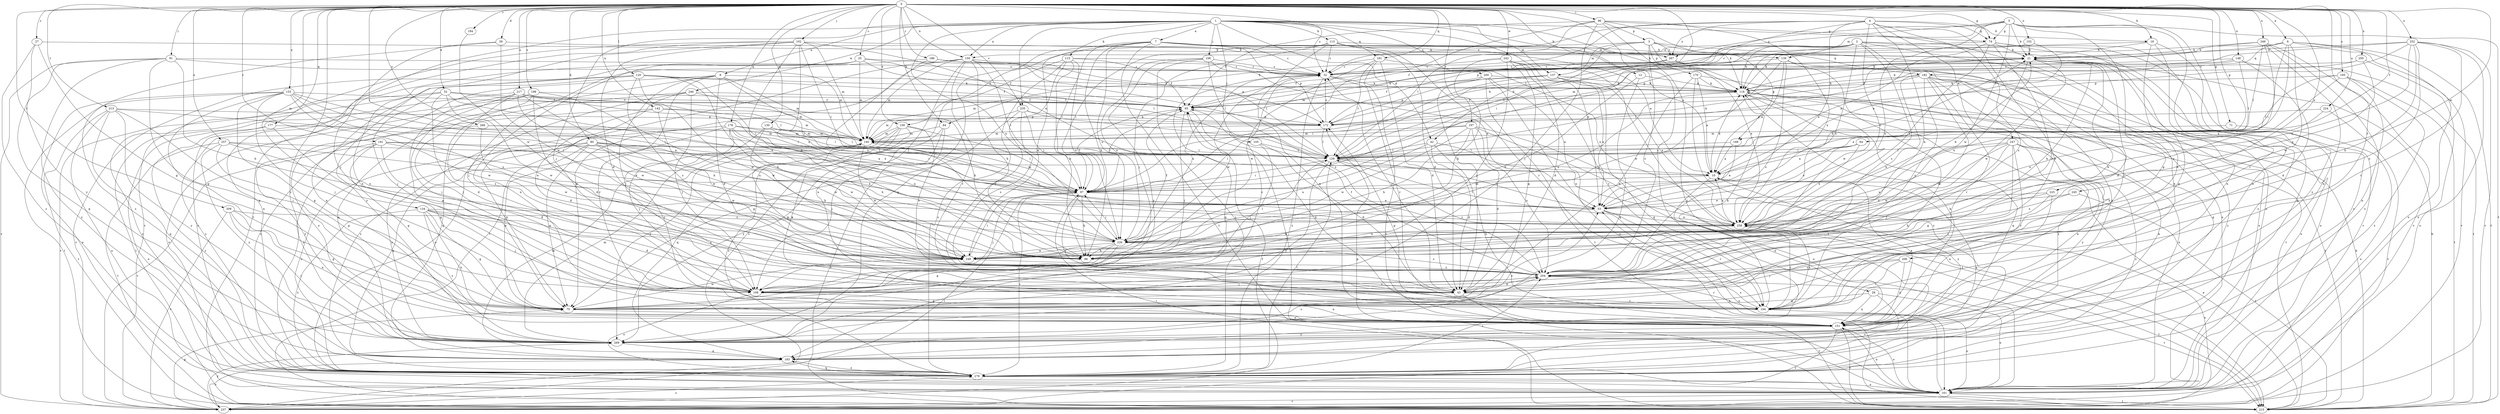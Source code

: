 strict digraph  {
0;
1;
2;
3;
4;
5;
6;
7;
8;
10;
12;
18;
21;
25;
27;
28;
32;
39;
42;
43;
52;
53;
64;
65;
71;
74;
75;
80;
84;
86;
91;
96;
97;
102;
105;
106;
108;
113;
115;
118;
120;
129;
130;
134;
137;
139;
140;
142;
148;
150;
151;
152;
153;
159;
161;
168;
170;
172;
177;
178;
181;
182;
183;
184;
186;
191;
194;
195;
197;
198;
200;
204;
206;
209;
213;
215;
217;
224;
225;
226;
235;
237;
242;
245;
246;
247;
248;
249;
250;
252;
257;
258;
266;
267;
269;
279;
0 -> 6  [label=a];
0 -> 12  [label=b];
0 -> 18  [label=b];
0 -> 25  [label=c];
0 -> 27  [label=c];
0 -> 28  [label=c];
0 -> 32  [label=c];
0 -> 39  [label=d];
0 -> 52  [label=e];
0 -> 64  [label=f];
0 -> 71  [label=g];
0 -> 74  [label=g];
0 -> 80  [label=h];
0 -> 84  [label=h];
0 -> 91  [label=i];
0 -> 96  [label=i];
0 -> 97  [label=i];
0 -> 102  [label=j];
0 -> 120  [label=l];
0 -> 129  [label=l];
0 -> 130  [label=m];
0 -> 134  [label=m];
0 -> 142  [label=n];
0 -> 148  [label=n];
0 -> 150  [label=n];
0 -> 152  [label=o];
0 -> 153  [label=o];
0 -> 159  [label=o];
0 -> 168  [label=p];
0 -> 177  [label=q];
0 -> 178  [label=q];
0 -> 181  [label=q];
0 -> 184  [label=r];
0 -> 186  [label=r];
0 -> 191  [label=r];
0 -> 195  [label=s];
0 -> 197  [label=s];
0 -> 198  [label=s];
0 -> 206  [label=t];
0 -> 209  [label=t];
0 -> 213  [label=t];
0 -> 217  [label=u];
0 -> 224  [label=u];
0 -> 225  [label=u];
0 -> 235  [label=v];
0 -> 242  [label=w];
0 -> 245  [label=w];
0 -> 249  [label=x];
0 -> 250  [label=x];
0 -> 252  [label=x];
0 -> 257  [label=x];
0 -> 266  [label=y];
0 -> 279  [label=z];
1 -> 7  [label=a];
1 -> 8  [label=a];
1 -> 10  [label=a];
1 -> 42  [label=d];
1 -> 53  [label=e];
1 -> 74  [label=g];
1 -> 105  [label=j];
1 -> 106  [label=j];
1 -> 108  [label=j];
1 -> 113  [label=k];
1 -> 115  [label=k];
1 -> 118  [label=k];
1 -> 137  [label=m];
1 -> 150  [label=n];
1 -> 181  [label=q];
1 -> 200  [label=s];
1 -> 215  [label=t];
1 -> 226  [label=u];
1 -> 235  [label=v];
1 -> 246  [label=w];
2 -> 65  [label=f];
2 -> 97  [label=i];
2 -> 118  [label=k];
2 -> 129  [label=l];
2 -> 150  [label=n];
2 -> 151  [label=n];
2 -> 194  [label=r];
2 -> 204  [label=s];
2 -> 237  [label=v];
2 -> 258  [label=x];
2 -> 279  [label=z];
3 -> 42  [label=d];
3 -> 137  [label=m];
3 -> 159  [label=o];
3 -> 161  [label=o];
3 -> 168  [label=p];
3 -> 170  [label=p];
3 -> 204  [label=s];
3 -> 258  [label=x];
3 -> 267  [label=y];
4 -> 18  [label=b];
4 -> 32  [label=c];
4 -> 43  [label=d];
4 -> 53  [label=e];
4 -> 74  [label=g];
4 -> 84  [label=h];
4 -> 86  [label=h];
4 -> 97  [label=i];
4 -> 204  [label=s];
4 -> 247  [label=w];
4 -> 258  [label=x];
4 -> 267  [label=y];
5 -> 21  [label=b];
5 -> 74  [label=g];
5 -> 75  [label=g];
5 -> 139  [label=m];
5 -> 161  [label=o];
5 -> 172  [label=p];
5 -> 194  [label=r];
5 -> 215  [label=t];
5 -> 226  [label=u];
5 -> 248  [label=w];
5 -> 267  [label=y];
6 -> 21  [label=b];
6 -> 97  [label=i];
6 -> 161  [label=o];
6 -> 172  [label=p];
6 -> 182  [label=q];
6 -> 215  [label=t];
6 -> 237  [label=v];
6 -> 248  [label=w];
6 -> 258  [label=x];
7 -> 32  [label=c];
7 -> 86  [label=h];
7 -> 97  [label=i];
7 -> 139  [label=m];
7 -> 172  [label=p];
7 -> 182  [label=q];
7 -> 215  [label=t];
7 -> 226  [label=u];
7 -> 248  [label=w];
7 -> 267  [label=y];
7 -> 269  [label=y];
8 -> 43  [label=d];
8 -> 97  [label=i];
8 -> 108  [label=j];
8 -> 118  [label=k];
8 -> 140  [label=m];
8 -> 161  [label=o];
8 -> 183  [label=q];
8 -> 194  [label=r];
10 -> 97  [label=i];
10 -> 118  [label=k];
10 -> 151  [label=n];
10 -> 183  [label=q];
10 -> 269  [label=y];
12 -> 86  [label=h];
12 -> 118  [label=k];
12 -> 183  [label=q];
18 -> 21  [label=b];
18 -> 43  [label=d];
18 -> 140  [label=m];
18 -> 151  [label=n];
18 -> 269  [label=y];
21 -> 32  [label=c];
21 -> 43  [label=d];
21 -> 75  [label=g];
21 -> 86  [label=h];
21 -> 161  [label=o];
21 -> 226  [label=u];
21 -> 248  [label=w];
25 -> 32  [label=c];
25 -> 65  [label=f];
25 -> 129  [label=l];
25 -> 140  [label=m];
25 -> 151  [label=n];
25 -> 161  [label=o];
25 -> 269  [label=y];
27 -> 21  [label=b];
27 -> 75  [label=g];
27 -> 269  [label=y];
27 -> 279  [label=z];
28 -> 75  [label=g];
28 -> 151  [label=n];
28 -> 161  [label=o];
28 -> 279  [label=z];
32 -> 118  [label=k];
32 -> 183  [label=q];
32 -> 194  [label=r];
32 -> 226  [label=u];
32 -> 248  [label=w];
32 -> 279  [label=z];
39 -> 21  [label=b];
39 -> 108  [label=j];
39 -> 248  [label=w];
39 -> 279  [label=z];
42 -> 43  [label=d];
42 -> 129  [label=l];
42 -> 151  [label=n];
42 -> 226  [label=u];
42 -> 258  [label=x];
43 -> 32  [label=c];
43 -> 75  [label=g];
43 -> 140  [label=m];
43 -> 194  [label=r];
43 -> 215  [label=t];
52 -> 43  [label=d];
52 -> 53  [label=e];
52 -> 65  [label=f];
52 -> 129  [label=l];
52 -> 237  [label=v];
52 -> 248  [label=w];
52 -> 279  [label=z];
53 -> 21  [label=b];
53 -> 161  [label=o];
53 -> 194  [label=r];
53 -> 248  [label=w];
53 -> 258  [label=x];
64 -> 10  [label=a];
64 -> 53  [label=e];
64 -> 129  [label=l];
64 -> 258  [label=x];
65 -> 21  [label=b];
65 -> 97  [label=i];
65 -> 108  [label=j];
65 -> 151  [label=n];
65 -> 172  [label=p];
71 -> 140  [label=m];
71 -> 161  [label=o];
74 -> 10  [label=a];
74 -> 21  [label=b];
74 -> 118  [label=k];
74 -> 151  [label=n];
74 -> 183  [label=q];
74 -> 204  [label=s];
74 -> 258  [label=x];
75 -> 32  [label=c];
75 -> 151  [label=n];
75 -> 248  [label=w];
80 -> 10  [label=a];
80 -> 75  [label=g];
80 -> 86  [label=h];
80 -> 129  [label=l];
80 -> 183  [label=q];
80 -> 248  [label=w];
80 -> 258  [label=x];
80 -> 269  [label=y];
80 -> 279  [label=z];
84 -> 108  [label=j];
84 -> 140  [label=m];
84 -> 215  [label=t];
84 -> 269  [label=y];
91 -> 32  [label=c];
91 -> 75  [label=g];
91 -> 86  [label=h];
91 -> 140  [label=m];
91 -> 183  [label=q];
91 -> 237  [label=v];
91 -> 279  [label=z];
96 -> 65  [label=f];
96 -> 97  [label=i];
96 -> 108  [label=j];
96 -> 118  [label=k];
96 -> 129  [label=l];
96 -> 161  [label=o];
96 -> 258  [label=x];
96 -> 279  [label=z];
96 -> 3  [label=p];
97 -> 53  [label=e];
97 -> 65  [label=f];
97 -> 86  [label=h];
97 -> 108  [label=j];
97 -> 140  [label=m];
97 -> 194  [label=r];
97 -> 279  [label=z];
102 -> 10  [label=a];
102 -> 21  [label=b];
102 -> 43  [label=d];
102 -> 86  [label=h];
102 -> 97  [label=i];
102 -> 140  [label=m];
102 -> 151  [label=n];
102 -> 183  [label=q];
102 -> 226  [label=u];
102 -> 237  [label=v];
105 -> 43  [label=d];
105 -> 108  [label=j];
105 -> 129  [label=l];
106 -> 32  [label=c];
106 -> 53  [label=e];
106 -> 204  [label=s];
106 -> 226  [label=u];
106 -> 269  [label=y];
106 -> 279  [label=z];
108 -> 151  [label=n];
108 -> 204  [label=s];
108 -> 279  [label=z];
113 -> 10  [label=a];
113 -> 21  [label=b];
113 -> 32  [label=c];
113 -> 43  [label=d];
113 -> 97  [label=i];
113 -> 108  [label=j];
113 -> 151  [label=n];
113 -> 194  [label=r];
115 -> 32  [label=c];
115 -> 65  [label=f];
115 -> 86  [label=h];
115 -> 194  [label=r];
115 -> 226  [label=u];
115 -> 237  [label=v];
115 -> 279  [label=z];
118 -> 65  [label=f];
118 -> 161  [label=o];
118 -> 183  [label=q];
118 -> 215  [label=t];
118 -> 226  [label=u];
118 -> 279  [label=z];
120 -> 65  [label=f];
120 -> 86  [label=h];
120 -> 97  [label=i];
120 -> 108  [label=j];
120 -> 118  [label=k];
120 -> 151  [label=n];
120 -> 204  [label=s];
120 -> 237  [label=v];
120 -> 248  [label=w];
129 -> 10  [label=a];
129 -> 21  [label=b];
129 -> 53  [label=e];
129 -> 97  [label=i];
129 -> 204  [label=s];
129 -> 269  [label=y];
130 -> 97  [label=i];
130 -> 108  [label=j];
130 -> 129  [label=l];
130 -> 140  [label=m];
130 -> 248  [label=w];
134 -> 43  [label=d];
134 -> 75  [label=g];
134 -> 108  [label=j];
134 -> 151  [label=n];
134 -> 204  [label=s];
134 -> 258  [label=x];
134 -> 269  [label=y];
134 -> 279  [label=z];
137 -> 53  [label=e];
137 -> 65  [label=f];
137 -> 97  [label=i];
137 -> 118  [label=k];
137 -> 172  [label=p];
137 -> 183  [label=q];
137 -> 258  [label=x];
139 -> 10  [label=a];
139 -> 32  [label=c];
139 -> 194  [label=r];
139 -> 204  [label=s];
139 -> 248  [label=w];
139 -> 269  [label=y];
140 -> 129  [label=l];
140 -> 248  [label=w];
140 -> 258  [label=x];
142 -> 43  [label=d];
142 -> 140  [label=m];
142 -> 172  [label=p];
142 -> 248  [label=w];
142 -> 269  [label=y];
148 -> 32  [label=c];
148 -> 43  [label=d];
148 -> 65  [label=f];
148 -> 118  [label=k];
148 -> 129  [label=l];
148 -> 215  [label=t];
150 -> 32  [label=c];
150 -> 75  [label=g];
150 -> 86  [label=h];
150 -> 97  [label=i];
150 -> 129  [label=l];
150 -> 140  [label=m];
150 -> 151  [label=n];
150 -> 194  [label=r];
150 -> 215  [label=t];
151 -> 10  [label=a];
151 -> 118  [label=k];
151 -> 161  [label=o];
151 -> 172  [label=p];
151 -> 215  [label=t];
151 -> 237  [label=v];
151 -> 269  [label=y];
152 -> 10  [label=a];
152 -> 21  [label=b];
152 -> 32  [label=c];
153 -> 53  [label=e];
153 -> 65  [label=f];
153 -> 75  [label=g];
153 -> 97  [label=i];
153 -> 108  [label=j];
153 -> 151  [label=n];
153 -> 161  [label=o];
153 -> 215  [label=t];
153 -> 226  [label=u];
153 -> 248  [label=w];
159 -> 97  [label=i];
159 -> 140  [label=m];
159 -> 183  [label=q];
159 -> 194  [label=r];
159 -> 204  [label=s];
159 -> 269  [label=y];
159 -> 279  [label=z];
161 -> 53  [label=e];
161 -> 65  [label=f];
161 -> 151  [label=n];
161 -> 172  [label=p];
161 -> 215  [label=t];
161 -> 237  [label=v];
168 -> 10  [label=a];
168 -> 53  [label=e];
168 -> 129  [label=l];
170 -> 10  [label=a];
170 -> 43  [label=d];
170 -> 118  [label=k];
170 -> 215  [label=t];
170 -> 279  [label=z];
172 -> 21  [label=b];
172 -> 32  [label=c];
172 -> 129  [label=l];
172 -> 140  [label=m];
177 -> 75  [label=g];
177 -> 140  [label=m];
177 -> 161  [label=o];
177 -> 279  [label=z];
178 -> 75  [label=g];
178 -> 86  [label=h];
178 -> 129  [label=l];
178 -> 140  [label=m];
178 -> 151  [label=n];
178 -> 194  [label=r];
178 -> 226  [label=u];
178 -> 248  [label=w];
181 -> 32  [label=c];
181 -> 43  [label=d];
181 -> 129  [label=l];
181 -> 215  [label=t];
181 -> 248  [label=w];
181 -> 258  [label=x];
182 -> 43  [label=d];
182 -> 86  [label=h];
182 -> 118  [label=k];
182 -> 129  [label=l];
182 -> 151  [label=n];
182 -> 161  [label=o];
182 -> 183  [label=q];
182 -> 194  [label=r];
182 -> 204  [label=s];
182 -> 279  [label=z];
183 -> 140  [label=m];
183 -> 237  [label=v];
183 -> 279  [label=z];
184 -> 248  [label=w];
186 -> 32  [label=c];
186 -> 108  [label=j];
186 -> 129  [label=l];
186 -> 172  [label=p];
186 -> 226  [label=u];
191 -> 43  [label=d];
191 -> 53  [label=e];
191 -> 75  [label=g];
191 -> 97  [label=i];
191 -> 129  [label=l];
191 -> 237  [label=v];
191 -> 269  [label=y];
194 -> 118  [label=k];
194 -> 161  [label=o];
194 -> 204  [label=s];
194 -> 258  [label=x];
195 -> 53  [label=e];
195 -> 118  [label=k];
195 -> 129  [label=l];
195 -> 151  [label=n];
195 -> 215  [label=t];
195 -> 279  [label=z];
197 -> 43  [label=d];
197 -> 86  [label=h];
197 -> 97  [label=i];
197 -> 140  [label=m];
197 -> 161  [label=o];
197 -> 204  [label=s];
197 -> 215  [label=t];
197 -> 248  [label=w];
198 -> 43  [label=d];
198 -> 65  [label=f];
198 -> 108  [label=j];
198 -> 161  [label=o];
198 -> 248  [label=w];
198 -> 279  [label=z];
200 -> 43  [label=d];
200 -> 53  [label=e];
200 -> 118  [label=k];
200 -> 140  [label=m];
200 -> 161  [label=o];
200 -> 215  [label=t];
204 -> 21  [label=b];
204 -> 43  [label=d];
204 -> 65  [label=f];
204 -> 108  [label=j];
204 -> 194  [label=r];
204 -> 215  [label=t];
206 -> 108  [label=j];
206 -> 151  [label=n];
206 -> 194  [label=r];
206 -> 204  [label=s];
206 -> 215  [label=t];
209 -> 75  [label=g];
209 -> 151  [label=n];
209 -> 237  [label=v];
209 -> 258  [label=x];
209 -> 269  [label=y];
213 -> 108  [label=j];
213 -> 161  [label=o];
213 -> 172  [label=p];
213 -> 183  [label=q];
213 -> 215  [label=t];
213 -> 226  [label=u];
213 -> 269  [label=y];
215 -> 10  [label=a];
215 -> 21  [label=b];
215 -> 97  [label=i];
215 -> 118  [label=k];
217 -> 65  [label=f];
217 -> 75  [label=g];
217 -> 86  [label=h];
217 -> 108  [label=j];
217 -> 140  [label=m];
217 -> 204  [label=s];
217 -> 215  [label=t];
217 -> 248  [label=w];
217 -> 258  [label=x];
224 -> 172  [label=p];
224 -> 237  [label=v];
224 -> 258  [label=x];
225 -> 53  [label=e];
225 -> 86  [label=h];
225 -> 151  [label=n];
225 -> 204  [label=s];
226 -> 65  [label=f];
226 -> 75  [label=g];
226 -> 86  [label=h];
226 -> 97  [label=i];
226 -> 108  [label=j];
226 -> 204  [label=s];
226 -> 248  [label=w];
235 -> 75  [label=g];
235 -> 97  [label=i];
235 -> 129  [label=l];
235 -> 140  [label=m];
235 -> 172  [label=p];
235 -> 204  [label=s];
237 -> 65  [label=f];
237 -> 75  [label=g];
237 -> 97  [label=i];
237 -> 258  [label=x];
237 -> 269  [label=y];
237 -> 279  [label=z];
242 -> 32  [label=c];
242 -> 43  [label=d];
242 -> 75  [label=g];
242 -> 86  [label=h];
242 -> 108  [label=j];
242 -> 194  [label=r];
242 -> 215  [label=t];
245 -> 53  [label=e];
245 -> 215  [label=t];
245 -> 258  [label=x];
246 -> 65  [label=f];
246 -> 86  [label=h];
246 -> 108  [label=j];
246 -> 161  [label=o];
246 -> 183  [label=q];
246 -> 279  [label=z];
247 -> 75  [label=g];
247 -> 108  [label=j];
247 -> 129  [label=l];
247 -> 151  [label=n];
247 -> 194  [label=r];
247 -> 226  [label=u];
247 -> 248  [label=w];
247 -> 269  [label=y];
247 -> 279  [label=z];
248 -> 97  [label=i];
248 -> 129  [label=l];
248 -> 204  [label=s];
249 -> 21  [label=b];
249 -> 118  [label=k];
249 -> 129  [label=l];
249 -> 151  [label=n];
249 -> 204  [label=s];
249 -> 237  [label=v];
249 -> 279  [label=z];
250 -> 32  [label=c];
250 -> 65  [label=f];
250 -> 161  [label=o];
250 -> 258  [label=x];
252 -> 21  [label=b];
252 -> 86  [label=h];
252 -> 118  [label=k];
252 -> 161  [label=o];
252 -> 172  [label=p];
252 -> 194  [label=r];
252 -> 204  [label=s];
252 -> 237  [label=v];
252 -> 258  [label=x];
257 -> 53  [label=e];
257 -> 75  [label=g];
257 -> 129  [label=l];
257 -> 215  [label=t];
257 -> 258  [label=x];
257 -> 269  [label=y];
258 -> 10  [label=a];
258 -> 21  [label=b];
258 -> 129  [label=l];
258 -> 194  [label=r];
258 -> 226  [label=u];
266 -> 129  [label=l];
266 -> 140  [label=m];
266 -> 248  [label=w];
266 -> 269  [label=y];
267 -> 32  [label=c];
267 -> 65  [label=f];
267 -> 140  [label=m];
267 -> 161  [label=o];
267 -> 248  [label=w];
269 -> 53  [label=e];
269 -> 140  [label=m];
269 -> 183  [label=q];
269 -> 204  [label=s];
279 -> 118  [label=k];
279 -> 129  [label=l];
279 -> 161  [label=o];
279 -> 183  [label=q];
279 -> 204  [label=s];
}
